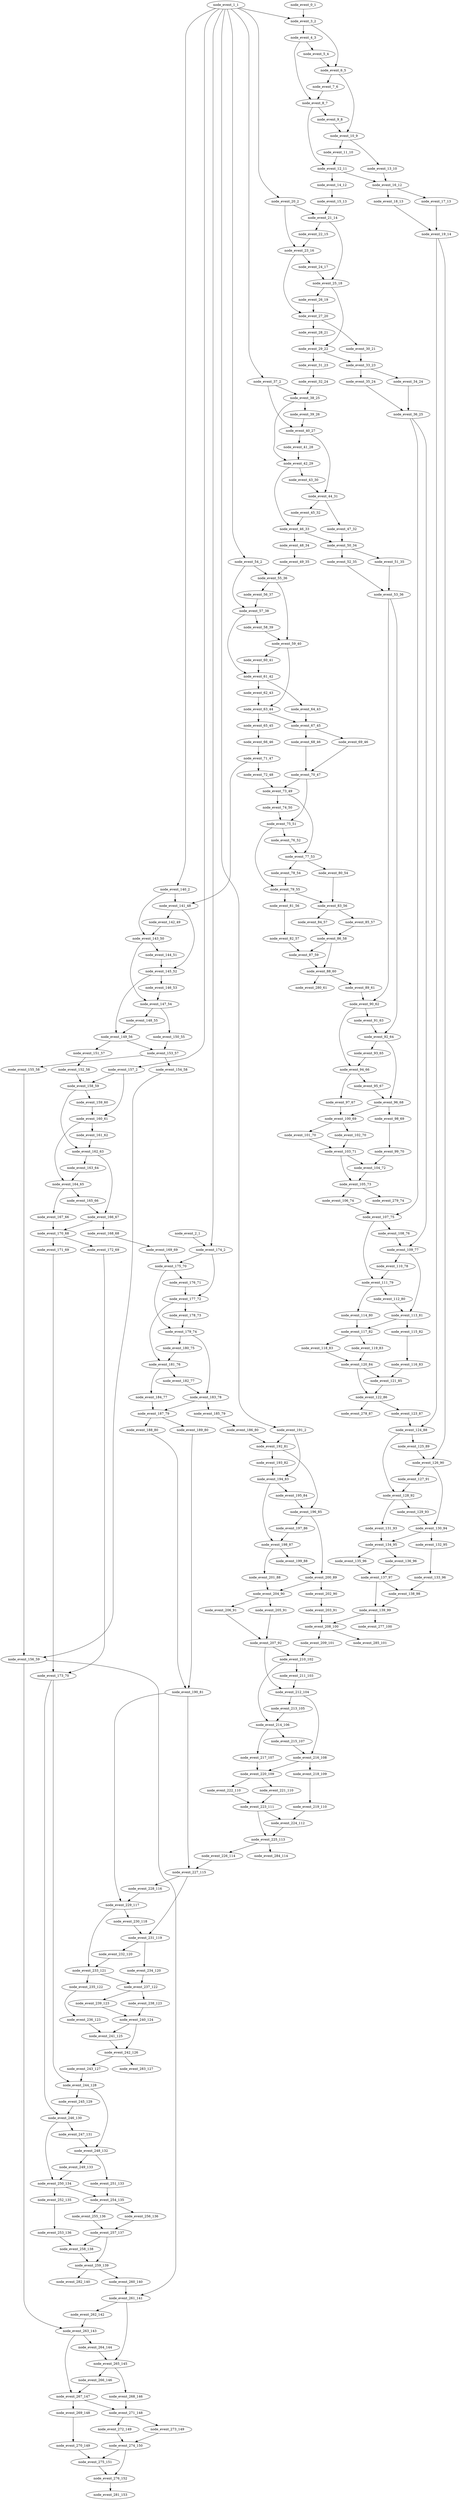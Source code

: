 digraph {
    node_event_0_1 [EventIndex="0" EventType="DotQasm.Scheduling.GateEvent" Depth="1" Dependencies="0" Latency="00:00:00.0010000" Priority="0.2420000000000002"];
    node_event_1_1 [EventIndex="1" EventType="DotQasm.Scheduling.GateEvent" Depth="1" Dependencies="0" Latency="00:00:00.0010000" Priority="0.2420000000000002"];
    node_event_2_1 [EventIndex="2" EventType="DotQasm.Scheduling.GateEvent" Depth="1" Dependencies="0" Latency="00:00:00.0010000" Priority="0.1240000000000001"];
    node_event_3_2 [EventIndex="3" EventType="DotQasm.Scheduling.ControlledGateEvent" Depth="2" Dependencies="2" Latency="00:00:00.0020000" Priority="0.2410000000000002"];
    node_event_4_3 [EventIndex="4" EventType="DotQasm.Scheduling.ControlledGateEvent" Depth="3" Dependencies="3" Latency="00:00:00.0020000" Priority="0.23900000000000018"];
    node_event_5_4 [EventIndex="5" EventType="DotQasm.Scheduling.GateEvent" Depth="4" Dependencies="4" Latency="00:00:00.0010000" Priority="0.23700000000000018"];
    node_event_6_5 [EventIndex="6" EventType="DotQasm.Scheduling.ControlledGateEvent" Depth="5" Dependencies="8" Latency="00:00:00.0020000" Priority="0.23600000000000018"];
    node_event_7_6 [EventIndex="7" EventType="DotQasm.Scheduling.GateEvent" Depth="6" Dependencies="9" Latency="00:00:00.0010000" Priority="0.23400000000000018"];
    node_event_8_7 [EventIndex="8" EventType="DotQasm.Scheduling.ControlledGateEvent" Depth="7" Dependencies="14" Latency="00:00:00.0020000" Priority="0.23300000000000018"];
    node_event_9_8 [EventIndex="9" EventType="DotQasm.Scheduling.GateEvent" Depth="8" Dependencies="15" Latency="00:00:00.0010000" Priority="0.23100000000000018"];
    node_event_10_9 [EventIndex="10" EventType="DotQasm.Scheduling.ControlledGateEvent" Depth="9" Dependencies="25" Latency="00:00:00.0020000" Priority="0.23000000000000018"];
    node_event_11_10 [EventIndex="11" EventType="DotQasm.Scheduling.GateEvent" Depth="10" Dependencies="26" Latency="00:00:00.0010000" Priority="0.22800000000000017"];
    node_event_12_11 [EventIndex="12" EventType="DotQasm.Scheduling.ControlledGateEvent" Depth="11" Dependencies="42" Latency="00:00:00.0020000" Priority="0.22700000000000017"];
    node_event_13_10 [EventIndex="13" EventType="DotQasm.Scheduling.GateEvent" Depth="10" Dependencies="26" Latency="00:00:00.0010000" Priority="0.11500000000000009"];
    node_event_14_12 [EventIndex="14" EventType="DotQasm.Scheduling.GateEvent" Depth="12" Dependencies="43" Latency="00:00:00.0010000" Priority="0.22500000000000017"];
    node_event_15_13 [EventIndex="15" EventType="DotQasm.Scheduling.GateEvent" Depth="13" Dependencies="44" Latency="00:00:00.0010000" Priority="0.22400000000000017"];
    node_event_16_12 [EventIndex="16" EventType="DotQasm.Scheduling.ControlledGateEvent" Depth="12" Dependencies="70" Latency="00:00:00.0020000" Priority="0.11400000000000009"];
    node_event_17_13 [EventIndex="17" EventType="DotQasm.Scheduling.GateEvent" Depth="13" Dependencies="71" Latency="00:00:00.0010000" Priority="0.11200000000000009"];
    node_event_18_13 [EventIndex="18" EventType="DotQasm.Scheduling.GateEvent" Depth="13" Dependencies="71" Latency="00:00:00.0010000" Priority="0.11200000000000009"];
    node_event_19_14 [EventIndex="19" EventType="DotQasm.Scheduling.ControlledGateEvent" Depth="14" Dependencies="144" Latency="00:00:00.0020000" Priority="0.11100000000000008"];
    node_event_20_2 [EventIndex="20" EventType="DotQasm.Scheduling.ControlledGateEvent" Depth="2" Dependencies="1" Latency="00:00:00.0020000" Priority="0.22500000000000017"];
    node_event_21_14 [EventIndex="21" EventType="DotQasm.Scheduling.ControlledGateEvent" Depth="14" Dependencies="47" Latency="00:00:00.0020000" Priority="0.22300000000000017"];
    node_event_22_15 [EventIndex="22" EventType="DotQasm.Scheduling.GateEvent" Depth="15" Dependencies="48" Latency="00:00:00.0010000" Priority="0.22100000000000017"];
    node_event_23_16 [EventIndex="23" EventType="DotQasm.Scheduling.ControlledGateEvent" Depth="16" Dependencies="51" Latency="00:00:00.0020000" Priority="0.22000000000000017"];
    node_event_24_17 [EventIndex="24" EventType="DotQasm.Scheduling.GateEvent" Depth="17" Dependencies="52" Latency="00:00:00.0010000" Priority="0.21800000000000017"];
    node_event_25_18 [EventIndex="25" EventType="DotQasm.Scheduling.ControlledGateEvent" Depth="18" Dependencies="101" Latency="00:00:00.0020000" Priority="0.21700000000000016"];
    node_event_26_19 [EventIndex="26" EventType="DotQasm.Scheduling.GateEvent" Depth="19" Dependencies="102" Latency="00:00:00.0010000" Priority="0.21500000000000016"];
    node_event_27_20 [EventIndex="27" EventType="DotQasm.Scheduling.ControlledGateEvent" Depth="20" Dependencies="155" Latency="00:00:00.0020000" Priority="0.21400000000000016"];
    node_event_28_21 [EventIndex="28" EventType="DotQasm.Scheduling.GateEvent" Depth="21" Dependencies="156" Latency="00:00:00.0010000" Priority="0.21200000000000016"];
    node_event_29_22 [EventIndex="29" EventType="DotQasm.Scheduling.ControlledGateEvent" Depth="22" Dependencies="259" Latency="00:00:00.0020000" Priority="0.21100000000000016"];
    node_event_30_21 [EventIndex="30" EventType="DotQasm.Scheduling.GateEvent" Depth="21" Dependencies="156" Latency="00:00:00.0010000" Priority="0.1360000000000001"];
    node_event_31_23 [EventIndex="31" EventType="DotQasm.Scheduling.GateEvent" Depth="23" Dependencies="260" Latency="00:00:00.0010000" Priority="0.20900000000000016"];
    node_event_32_24 [EventIndex="32" EventType="DotQasm.Scheduling.GateEvent" Depth="24" Dependencies="261" Latency="00:00:00.0010000" Priority="0.20800000000000016"];
    node_event_33_23 [EventIndex="33" EventType="DotQasm.Scheduling.ControlledGateEvent" Depth="23" Dependencies="417" Latency="00:00:00.0020000" Priority="0.1350000000000001"];
    node_event_34_24 [EventIndex="34" EventType="DotQasm.Scheduling.GateEvent" Depth="24" Dependencies="418" Latency="00:00:00.0010000" Priority="0.1330000000000001"];
    node_event_35_24 [EventIndex="35" EventType="DotQasm.Scheduling.GateEvent" Depth="24" Dependencies="418" Latency="00:00:00.0010000" Priority="0.1330000000000001"];
    node_event_36_25 [EventIndex="36" EventType="DotQasm.Scheduling.ControlledGateEvent" Depth="25" Dependencies="838" Latency="00:00:00.0020000" Priority="0.1320000000000001"];
    node_event_37_2 [EventIndex="37" EventType="DotQasm.Scheduling.ControlledGateEvent" Depth="2" Dependencies="1" Latency="00:00:00.0020000" Priority="0.20900000000000016"];
    node_event_38_25 [EventIndex="38" EventType="DotQasm.Scheduling.ControlledGateEvent" Depth="25" Dependencies="264" Latency="00:00:00.0020000" Priority="0.20700000000000016"];
    node_event_39_26 [EventIndex="39" EventType="DotQasm.Scheduling.GateEvent" Depth="26" Dependencies="265" Latency="00:00:00.0010000" Priority="0.20500000000000015"];
    node_event_40_27 [EventIndex="40" EventType="DotQasm.Scheduling.ControlledGateEvent" Depth="27" Dependencies="268" Latency="00:00:00.0020000" Priority="0.20400000000000015"];
    node_event_41_28 [EventIndex="41" EventType="DotQasm.Scheduling.GateEvent" Depth="28" Dependencies="269" Latency="00:00:00.0010000" Priority="0.20200000000000015"];
    node_event_42_29 [EventIndex="42" EventType="DotQasm.Scheduling.ControlledGateEvent" Depth="29" Dependencies="535" Latency="00:00:00.0020000" Priority="0.20100000000000015"];
    node_event_43_30 [EventIndex="43" EventType="DotQasm.Scheduling.GateEvent" Depth="30" Dependencies="536" Latency="00:00:00.0010000" Priority="0.19900000000000015"];
    node_event_44_31 [EventIndex="44" EventType="DotQasm.Scheduling.ControlledGateEvent" Depth="31" Dependencies="806" Latency="00:00:00.0020000" Priority="0.19800000000000015"];
    node_event_45_32 [EventIndex="45" EventType="DotQasm.Scheduling.GateEvent" Depth="32" Dependencies="807" Latency="00:00:00.0010000" Priority="0.19600000000000015"];
    node_event_46_33 [EventIndex="46" EventType="DotQasm.Scheduling.ControlledGateEvent" Depth="33" Dependencies="1344" Latency="00:00:00.0020000" Priority="0.19500000000000015"];
    node_event_47_32 [EventIndex="47" EventType="DotQasm.Scheduling.GateEvent" Depth="32" Dependencies="807" Latency="00:00:00.0010000" Priority="0.1570000000000001"];
    node_event_48_34 [EventIndex="48" EventType="DotQasm.Scheduling.GateEvent" Depth="34" Dependencies="1345" Latency="00:00:00.0010000" Priority="0.19300000000000014"];
    node_event_49_35 [EventIndex="49" EventType="DotQasm.Scheduling.GateEvent" Depth="35" Dependencies="1346" Latency="00:00:00.0010000" Priority="0.19200000000000014"];
    node_event_50_34 [EventIndex="50" EventType="DotQasm.Scheduling.ControlledGateEvent" Depth="34" Dependencies="2153" Latency="00:00:00.0020000" Priority="0.1560000000000001"];
    node_event_51_35 [EventIndex="51" EventType="DotQasm.Scheduling.GateEvent" Depth="35" Dependencies="2154" Latency="00:00:00.0010000" Priority="0.1540000000000001"];
    node_event_52_35 [EventIndex="52" EventType="DotQasm.Scheduling.GateEvent" Depth="35" Dependencies="2154" Latency="00:00:00.0010000" Priority="0.1540000000000001"];
    node_event_53_36 [EventIndex="53" EventType="DotQasm.Scheduling.ControlledGateEvent" Depth="36" Dependencies="4310" Latency="00:00:00.0020000" Priority="0.1530000000000001"];
    node_event_54_2 [EventIndex="54" EventType="DotQasm.Scheduling.ControlledGateEvent" Depth="2" Dependencies="1" Latency="00:00:00.0020000" Priority="0.19300000000000014"];
    node_event_55_36 [EventIndex="55" EventType="DotQasm.Scheduling.ControlledGateEvent" Depth="36" Dependencies="1349" Latency="00:00:00.0020000" Priority="0.19100000000000014"];
    node_event_56_37 [EventIndex="56" EventType="DotQasm.Scheduling.GateEvent" Depth="37" Dependencies="1350" Latency="00:00:00.0010000" Priority="0.18900000000000014"];
    node_event_57_38 [EventIndex="57" EventType="DotQasm.Scheduling.ControlledGateEvent" Depth="38" Dependencies="1353" Latency="00:00:00.0020000" Priority="0.18800000000000014"];
    node_event_58_39 [EventIndex="58" EventType="DotQasm.Scheduling.GateEvent" Depth="39" Dependencies="1354" Latency="00:00:00.0010000" Priority="0.18600000000000014"];
    node_event_59_40 [EventIndex="59" EventType="DotQasm.Scheduling.ControlledGateEvent" Depth="40" Dependencies="2705" Latency="00:00:00.0020000" Priority="0.18500000000000014"];
    node_event_60_41 [EventIndex="60" EventType="DotQasm.Scheduling.GateEvent" Depth="41" Dependencies="2706" Latency="00:00:00.0010000" Priority="0.18300000000000013"];
    node_event_61_42 [EventIndex="61" EventType="DotQasm.Scheduling.ControlledGateEvent" Depth="42" Dependencies="4061" Latency="00:00:00.0020000" Priority="0.18200000000000013"];
    node_event_62_43 [EventIndex="62" EventType="DotQasm.Scheduling.GateEvent" Depth="43" Dependencies="4062" Latency="00:00:00.0010000" Priority="0.18000000000000013"];
    node_event_63_44 [EventIndex="63" EventType="DotQasm.Scheduling.ControlledGateEvent" Depth="44" Dependencies="6769" Latency="00:00:00.0020000" Priority="0.17900000000000013"];
    node_event_64_43 [EventIndex="64" EventType="DotQasm.Scheduling.GateEvent" Depth="43" Dependencies="4062" Latency="00:00:00.0010000" Priority="0.17800000000000013"];
    node_event_65_45 [EventIndex="65" EventType="DotQasm.Scheduling.GateEvent" Depth="45" Dependencies="6770" Latency="00:00:00.0010000" Priority="0.17700000000000013"];
    node_event_66_46 [EventIndex="66" EventType="DotQasm.Scheduling.GateEvent" Depth="46" Dependencies="6771" Latency="00:00:00.0010000" Priority="0.17600000000000013"];
    node_event_67_45 [EventIndex="67" EventType="DotQasm.Scheduling.ControlledGateEvent" Depth="45" Dependencies="10833" Latency="00:00:00.0020000" Priority="0.17700000000000013"];
    node_event_68_46 [EventIndex="68" EventType="DotQasm.Scheduling.GateEvent" Depth="46" Dependencies="10834" Latency="00:00:00.0010000" Priority="0.17500000000000013"];
    node_event_69_46 [EventIndex="69" EventType="DotQasm.Scheduling.GateEvent" Depth="46" Dependencies="10834" Latency="00:00:00.0010000" Priority="0.17500000000000013"];
    node_event_70_47 [EventIndex="70" EventType="DotQasm.Scheduling.ControlledGateEvent" Depth="47" Dependencies="21670" Latency="00:00:00.0020000" Priority="0.17400000000000013"];
    node_event_71_47 [EventIndex="71" EventType="DotQasm.Scheduling.ControlledGateEvent" Depth="47" Dependencies="6772" Latency="00:00:00.0020000" Priority="0.17500000000000013"];
    node_event_72_48 [EventIndex="72" EventType="DotQasm.Scheduling.GateEvent" Depth="48" Dependencies="6773" Latency="00:00:00.0010000" Priority="0.17300000000000013"];
    node_event_73_49 [EventIndex="73" EventType="DotQasm.Scheduling.ControlledGateEvent" Depth="49" Dependencies="28445" Latency="00:00:00.0020000" Priority="0.17200000000000013"];
    node_event_74_50 [EventIndex="74" EventType="DotQasm.Scheduling.GateEvent" Depth="50" Dependencies="28446" Latency="00:00:00.0010000" Priority="0.17000000000000012"];
    node_event_75_51 [EventIndex="75" EventType="DotQasm.Scheduling.ControlledGateEvent" Depth="51" Dependencies="50118" Latency="00:00:00.0020000" Priority="0.16900000000000012"];
    node_event_76_52 [EventIndex="76" EventType="DotQasm.Scheduling.GateEvent" Depth="52" Dependencies="50119" Latency="00:00:00.0010000" Priority="0.16700000000000012"];
    node_event_77_53 [EventIndex="77" EventType="DotQasm.Scheduling.ControlledGateEvent" Depth="53" Dependencies="78566" Latency="00:00:00.0020000" Priority="0.16600000000000012"];
    node_event_78_54 [EventIndex="78" EventType="DotQasm.Scheduling.GateEvent" Depth="54" Dependencies="78567" Latency="00:00:00.0010000" Priority="0.16400000000000012"];
    node_event_79_55 [EventIndex="79" EventType="DotQasm.Scheduling.ControlledGateEvent" Depth="55" Dependencies="128687" Latency="00:00:00.0020000" Priority="0.16300000000000012"];
    node_event_80_54 [EventIndex="80" EventType="DotQasm.Scheduling.GateEvent" Depth="54" Dependencies="78567" Latency="00:00:00.0010000" Priority="0.16200000000000012"];
    node_event_81_56 [EventIndex="81" EventType="DotQasm.Scheduling.GateEvent" Depth="56" Dependencies="128688" Latency="00:00:00.0010000" Priority="0.1580000000000001"];
    node_event_82_57 [EventIndex="82" EventType="DotQasm.Scheduling.GateEvent" Depth="57" Dependencies="128689" Latency="00:00:00.0010000" Priority="0.1570000000000001"];
    node_event_83_56 [EventIndex="83" EventType="DotQasm.Scheduling.ControlledGateEvent" Depth="56" Dependencies="207256" Latency="00:00:00.0020000" Priority="0.16100000000000012"];
    node_event_84_57 [EventIndex="84" EventType="DotQasm.Scheduling.GateEvent" Depth="57" Dependencies="207257" Latency="00:00:00.0010000" Priority="0.1590000000000001"];
    node_event_85_57 [EventIndex="85" EventType="DotQasm.Scheduling.GateEvent" Depth="57" Dependencies="207257" Latency="00:00:00.0010000" Priority="0.1590000000000001"];
    node_event_86_58 [EventIndex="86" EventType="DotQasm.Scheduling.ControlledGateEvent" Depth="58" Dependencies="414516" Latency="00:00:00.0020000" Priority="0.1580000000000001"];
    node_event_87_59 [EventIndex="87" EventType="DotQasm.Scheduling.ControlledGateEvent" Depth="59" Dependencies="543207" Latency="00:00:00.0020000" Priority="0.1560000000000001"];
    node_event_88_60 [EventIndex="88" EventType="DotQasm.Scheduling.ControlledGateEvent" Depth="60" Dependencies="957725" Latency="00:00:00.0020000" Priority="0.1540000000000001"];
    node_event_89_61 [EventIndex="89" EventType="DotQasm.Scheduling.GateEvent" Depth="61" Dependencies="957726" Latency="00:00:00.0010000" Priority="0.1520000000000001"];
    node_event_90_62 [EventIndex="90" EventType="DotQasm.Scheduling.ControlledGateEvent" Depth="62" Dependencies="962038" Latency="00:00:00.0020000" Priority="0.1510000000000001"];
    node_event_91_63 [EventIndex="91" EventType="DotQasm.Scheduling.GateEvent" Depth="63" Dependencies="962039" Latency="00:00:00.0010000" Priority="0.1490000000000001"];
    node_event_92_64 [EventIndex="92" EventType="DotQasm.Scheduling.ControlledGateEvent" Depth="64" Dependencies="966351" Latency="00:00:00.0020000" Priority="0.1480000000000001"];
    node_event_93_65 [EventIndex="93" EventType="DotQasm.Scheduling.GateEvent" Depth="65" Dependencies="966352" Latency="00:00:00.0010000" Priority="0.1460000000000001"];
    node_event_94_66 [EventIndex="94" EventType="DotQasm.Scheduling.ControlledGateEvent" Depth="66" Dependencies="1928392" Latency="00:00:00.0020000" Priority="0.1450000000000001"];
    node_event_95_67 [EventIndex="95" EventType="DotQasm.Scheduling.GateEvent" Depth="67" Dependencies="1928393" Latency="00:00:00.0010000" Priority="0.1430000000000001"];
    node_event_96_68 [EventIndex="96" EventType="DotQasm.Scheduling.ControlledGateEvent" Depth="68" Dependencies="2894746" Latency="00:00:00.0020000" Priority="0.1420000000000001"];
    node_event_97_67 [EventIndex="97" EventType="DotQasm.Scheduling.GateEvent" Depth="67" Dependencies="1928393" Latency="00:00:00.0010000" Priority="0.1410000000000001"];
    node_event_98_69 [EventIndex="98" EventType="DotQasm.Scheduling.GateEvent" Depth="69" Dependencies="2894747" Latency="00:00:00.0010000" Priority="0.1370000000000001"];
    node_event_99_70 [EventIndex="99" EventType="DotQasm.Scheduling.GateEvent" Depth="70" Dependencies="2894748" Latency="00:00:00.0010000" Priority="0.1360000000000001"];
    node_event_100_69 [EventIndex="100" EventType="DotQasm.Scheduling.ControlledGateEvent" Depth="69" Dependencies="4823141" Latency="00:00:00.0020000" Priority="0.1400000000000001"];
    node_event_101_70 [EventIndex="101" EventType="DotQasm.Scheduling.GateEvent" Depth="70" Dependencies="4823142" Latency="00:00:00.0010000" Priority="0.1380000000000001"];
    node_event_102_70 [EventIndex="102" EventType="DotQasm.Scheduling.GateEvent" Depth="70" Dependencies="4823142" Latency="00:00:00.0010000" Priority="0.1380000000000001"];
    node_event_103_71 [EventIndex="103" EventType="DotQasm.Scheduling.ControlledGateEvent" Depth="71" Dependencies="9646286" Latency="00:00:00.0020000" Priority="0.1370000000000001"];
    node_event_104_72 [EventIndex="104" EventType="DotQasm.Scheduling.ControlledGateEvent" Depth="72" Dependencies="12541036" Latency="00:00:00.0020000" Priority="0.1350000000000001"];
    node_event_105_73 [EventIndex="105" EventType="DotQasm.Scheduling.ControlledGateEvent" Depth="73" Dependencies="22187324" Latency="00:00:00.0020000" Priority="0.1330000000000001"];
    node_event_106_74 [EventIndex="106" EventType="DotQasm.Scheduling.GateEvent" Depth="74" Dependencies="22187325" Latency="00:00:00.0010000" Priority="0.1310000000000001"];
    node_event_107_75 [EventIndex="107" EventType="DotQasm.Scheduling.ControlledGateEvent" Depth="75" Dependencies="22188165" Latency="00:00:00.0020000" Priority="0.1300000000000001"];
    node_event_108_76 [EventIndex="108" EventType="DotQasm.Scheduling.GateEvent" Depth="76" Dependencies="22188166" Latency="00:00:00.0010000" Priority="0.12800000000000009"];
    node_event_109_77 [EventIndex="109" EventType="DotQasm.Scheduling.ControlledGateEvent" Depth="77" Dependencies="22189006" Latency="00:00:00.0020000" Priority="0.12700000000000009"];
    node_event_110_78 [EventIndex="110" EventType="DotQasm.Scheduling.GateEvent" Depth="78" Dependencies="22189007" Latency="00:00:00.0010000" Priority="0.12500000000000008"];
    node_event_111_79 [EventIndex="111" EventType="DotQasm.Scheduling.ControlledGateEvent" Depth="79" Dependencies="44377174" Latency="00:00:00.0020000" Priority="0.1240000000000001"];
    node_event_112_80 [EventIndex="112" EventType="DotQasm.Scheduling.GateEvent" Depth="80" Dependencies="44377175" Latency="00:00:00.0010000" Priority="0.1220000000000001"];
    node_event_113_81 [EventIndex="113" EventType="DotQasm.Scheduling.ControlledGateEvent" Depth="81" Dependencies="66566183" Latency="00:00:00.0020000" Priority="0.1210000000000001"];
    node_event_114_80 [EventIndex="114" EventType="DotQasm.Scheduling.GateEvent" Depth="80" Dependencies="44377175" Latency="00:00:00.0010000" Priority="0.12000000000000009"];
    node_event_115_82 [EventIndex="115" EventType="DotQasm.Scheduling.GateEvent" Depth="82" Dependencies="66566184" Latency="00:00:00.0010000" Priority="0.11600000000000009"];
    node_event_116_83 [EventIndex="116" EventType="DotQasm.Scheduling.GateEvent" Depth="83" Dependencies="66566185" Latency="00:00:00.0010000" Priority="0.11500000000000009"];
    node_event_117_82 [EventIndex="117" EventType="DotQasm.Scheduling.ControlledGateEvent" Depth="82" Dependencies="110943360" Latency="00:00:00.0020000" Priority="0.11900000000000009"];
    node_event_118_83 [EventIndex="118" EventType="DotQasm.Scheduling.GateEvent" Depth="83" Dependencies="110943361" Latency="00:00:00.0010000" Priority="0.11700000000000009"];
    node_event_119_83 [EventIndex="119" EventType="DotQasm.Scheduling.GateEvent" Depth="83" Dependencies="110943361" Latency="00:00:00.0010000" Priority="0.11700000000000009"];
    node_event_120_84 [EventIndex="120" EventType="DotQasm.Scheduling.ControlledGateEvent" Depth="84" Dependencies="221886724" Latency="00:00:00.0020000" Priority="0.11600000000000009"];
    node_event_121_85 [EventIndex="121" EventType="DotQasm.Scheduling.ControlledGateEvent" Depth="85" Dependencies="288452911" Latency="00:00:00.0020000" Priority="0.11400000000000009"];
    node_event_122_86 [EventIndex="122" EventType="DotQasm.Scheduling.ControlledGateEvent" Depth="86" Dependencies="510339637" Latency="00:00:00.0020000" Priority="0.11200000000000009"];
    node_event_123_87 [EventIndex="123" EventType="DotQasm.Scheduling.GateEvent" Depth="87" Dependencies="510339638" Latency="00:00:00.0010000" Priority="0.11000000000000008"];
    node_event_124_88 [EventIndex="124" EventType="DotQasm.Scheduling.ControlledGateEvent" Depth="88" Dependencies="510339784" Latency="00:00:00.0020000" Priority="0.10900000000000008"];
    node_event_125_89 [EventIndex="125" EventType="DotQasm.Scheduling.GateEvent" Depth="89" Dependencies="510339785" Latency="00:00:00.0010000" Priority="0.10700000000000008"];
    node_event_126_90 [EventIndex="126" EventType="DotQasm.Scheduling.ControlledGateEvent" Depth="90" Dependencies="510339931" Latency="00:00:00.0020000" Priority="0.10600000000000008"];
    node_event_127_91 [EventIndex="127" EventType="DotQasm.Scheduling.GateEvent" Depth="91" Dependencies="510339932" Latency="00:00:00.0010000" Priority="0.10400000000000008"];
    node_event_128_92 [EventIndex="128" EventType="DotQasm.Scheduling.ControlledGateEvent" Depth="92" Dependencies="1020679718" Latency="00:00:00.0020000" Priority="0.10300000000000008"];
    node_event_129_93 [EventIndex="129" EventType="DotQasm.Scheduling.GateEvent" Depth="93" Dependencies="1020679719" Latency="00:00:00.0010000" Priority="0.10100000000000008"];
    node_event_130_94 [EventIndex="130" EventType="DotQasm.Scheduling.ControlledGateEvent" Depth="94" Dependencies="1531019652" Latency="00:00:00.0020000" Priority="0.10000000000000007"];
    node_event_131_93 [EventIndex="131" EventType="DotQasm.Scheduling.GateEvent" Depth="93" Dependencies="1020679719" Latency="00:00:00.0010000" Priority="0.09900000000000007"];
    node_event_132_95 [EventIndex="132" EventType="DotQasm.Scheduling.GateEvent" Depth="95" Dependencies="1531019653" Latency="00:00:00.0010000" Priority="0.09500000000000007"];
    node_event_133_96 [EventIndex="133" EventType="DotQasm.Scheduling.GateEvent" Depth="96" Dependencies="1531019654" Latency="00:00:00.0010000" Priority="0.09400000000000007"];
    node_event_134_95 [EventIndex="134" EventType="DotQasm.Scheduling.ControlledGateEvent" Depth="95" Dependencies="-1743267923" Latency="00:00:00.0020000" Priority="0.09800000000000007"];
    node_event_135_96 [EventIndex="135" EventType="DotQasm.Scheduling.GateEvent" Depth="96" Dependencies="-1743267922" Latency="00:00:00.0010000" Priority="0.09600000000000007"];
    node_event_136_96 [EventIndex="136" EventType="DotQasm.Scheduling.GateEvent" Depth="96" Dependencies="-1743267922" Latency="00:00:00.0010000" Priority="0.09600000000000007"];
    node_event_137_97 [EventIndex="137" EventType="DotQasm.Scheduling.ControlledGateEvent" Depth="97" Dependencies="808431454" Latency="00:00:00.0020000" Priority="0.09500000000000007"];
    node_event_138_98 [EventIndex="138" EventType="DotQasm.Scheduling.ControlledGateEvent" Depth="98" Dependencies="-1955516186" Latency="00:00:00.0020000" Priority="0.09300000000000007"];
    node_event_139_99 [EventIndex="139" EventType="DotQasm.Scheduling.ControlledGateEvent" Depth="99" Dependencies="-1147084730" Latency="00:00:00.0020000" Priority="0.09100000000000007"];
    node_event_140_2 [EventIndex="140" EventType="DotQasm.Scheduling.ControlledGateEvent" Depth="2" Dependencies="1" Latency="00:00:00.0020000" Priority="0.1550000000000001"];
    node_event_141_48 [EventIndex="141" EventType="DotQasm.Scheduling.ControlledGateEvent" Depth="48" Dependencies="6775" Latency="00:00:00.0020000" Priority="0.1530000000000001"];
    node_event_142_49 [EventIndex="142" EventType="DotQasm.Scheduling.GateEvent" Depth="49" Dependencies="6776" Latency="00:00:00.0010000" Priority="0.1510000000000001"];
    node_event_143_50 [EventIndex="143" EventType="DotQasm.Scheduling.ControlledGateEvent" Depth="50" Dependencies="6779" Latency="00:00:00.0020000" Priority="0.1500000000000001"];
    node_event_144_51 [EventIndex="144" EventType="DotQasm.Scheduling.GateEvent" Depth="51" Dependencies="6780" Latency="00:00:00.0010000" Priority="0.1480000000000001"];
    node_event_145_52 [EventIndex="145" EventType="DotQasm.Scheduling.ControlledGateEvent" Depth="52" Dependencies="13557" Latency="00:00:00.0020000" Priority="0.1470000000000001"];
    node_event_146_53 [EventIndex="146" EventType="DotQasm.Scheduling.GateEvent" Depth="53" Dependencies="13558" Latency="00:00:00.0010000" Priority="0.1450000000000001"];
    node_event_147_54 [EventIndex="147" EventType="DotQasm.Scheduling.ControlledGateEvent" Depth="54" Dependencies="20339" Latency="00:00:00.0020000" Priority="0.1440000000000001"];
    node_event_148_55 [EventIndex="148" EventType="DotQasm.Scheduling.GateEvent" Depth="55" Dependencies="20340" Latency="00:00:00.0010000" Priority="0.1420000000000001"];
    node_event_149_56 [EventIndex="149" EventType="DotQasm.Scheduling.ControlledGateEvent" Depth="56" Dependencies="33899" Latency="00:00:00.0020000" Priority="0.1410000000000001"];
    node_event_150_55 [EventIndex="150" EventType="DotQasm.Scheduling.GateEvent" Depth="55" Dependencies="20340" Latency="00:00:00.0010000" Priority="0.029000000000000012"];
    node_event_151_57 [EventIndex="151" EventType="DotQasm.Scheduling.GateEvent" Depth="57" Dependencies="33900" Latency="00:00:00.0010000" Priority="0.1390000000000001"];
    node_event_152_58 [EventIndex="152" EventType="DotQasm.Scheduling.GateEvent" Depth="58" Dependencies="33901" Latency="00:00:00.0010000" Priority="0.1380000000000001"];
    node_event_153_57 [EventIndex="153" EventType="DotQasm.Scheduling.ControlledGateEvent" Depth="57" Dependencies="54241" Latency="00:00:00.0020000" Priority="0.02800000000000001"];
    node_event_154_58 [EventIndex="154" EventType="DotQasm.Scheduling.GateEvent" Depth="58" Dependencies="54242" Latency="00:00:00.0010000" Priority="0.02600000000000001"];
    node_event_155_58 [EventIndex="155" EventType="DotQasm.Scheduling.GateEvent" Depth="58" Dependencies="54242" Latency="00:00:00.0010000" Priority="0.02600000000000001"];
    node_event_156_59 [EventIndex="156" EventType="DotQasm.Scheduling.ControlledGateEvent" Depth="59" Dependencies="108486" Latency="00:00:00.0020000" Priority="0.02500000000000001"];
    node_event_157_2 [EventIndex="157" EventType="DotQasm.Scheduling.ControlledGateEvent" Depth="2" Dependencies="1" Latency="00:00:00.0020000" Priority="0.1390000000000001"];
    node_event_158_59 [EventIndex="158" EventType="DotQasm.Scheduling.ControlledGateEvent" Depth="59" Dependencies="33904" Latency="00:00:00.0020000" Priority="0.1370000000000001"];
    node_event_159_60 [EventIndex="159" EventType="DotQasm.Scheduling.GateEvent" Depth="60" Dependencies="33905" Latency="00:00:00.0010000" Priority="0.1350000000000001"];
    node_event_160_61 [EventIndex="160" EventType="DotQasm.Scheduling.ControlledGateEvent" Depth="61" Dependencies="33908" Latency="00:00:00.0020000" Priority="0.1340000000000001"];
    node_event_161_62 [EventIndex="161" EventType="DotQasm.Scheduling.GateEvent" Depth="62" Dependencies="33909" Latency="00:00:00.0010000" Priority="0.1320000000000001"];
    node_event_162_63 [EventIndex="162" EventType="DotQasm.Scheduling.ControlledGateEvent" Depth="63" Dependencies="67815" Latency="00:00:00.0020000" Priority="0.1310000000000001"];
    node_event_163_64 [EventIndex="163" EventType="DotQasm.Scheduling.GateEvent" Depth="64" Dependencies="67816" Latency="00:00:00.0010000" Priority="0.1290000000000001"];
    node_event_164_65 [EventIndex="164" EventType="DotQasm.Scheduling.ControlledGateEvent" Depth="65" Dependencies="101726" Latency="00:00:00.0020000" Priority="0.12800000000000009"];
    node_event_165_66 [EventIndex="165" EventType="DotQasm.Scheduling.GateEvent" Depth="66" Dependencies="101727" Latency="00:00:00.0010000" Priority="0.12600000000000008"];
    node_event_166_67 [EventIndex="166" EventType="DotQasm.Scheduling.ControlledGateEvent" Depth="67" Dependencies="169544" Latency="00:00:00.0020000" Priority="0.12500000000000008"];
    node_event_167_66 [EventIndex="167" EventType="DotQasm.Scheduling.GateEvent" Depth="66" Dependencies="101727" Latency="00:00:00.0010000" Priority="0.05000000000000003"];
    node_event_168_68 [EventIndex="168" EventType="DotQasm.Scheduling.GateEvent" Depth="68" Dependencies="169545" Latency="00:00:00.0010000" Priority="0.1230000000000001"];
    node_event_169_69 [EventIndex="169" EventType="DotQasm.Scheduling.GateEvent" Depth="69" Dependencies="169546" Latency="00:00:00.0010000" Priority="0.1220000000000001"];
    node_event_170_68 [EventIndex="170" EventType="DotQasm.Scheduling.ControlledGateEvent" Depth="68" Dependencies="271273" Latency="00:00:00.0020000" Priority="0.04900000000000003"];
    node_event_171_69 [EventIndex="171" EventType="DotQasm.Scheduling.GateEvent" Depth="69" Dependencies="271274" Latency="00:00:00.0010000" Priority="0.04700000000000003"];
    node_event_172_69 [EventIndex="172" EventType="DotQasm.Scheduling.GateEvent" Depth="69" Dependencies="271274" Latency="00:00:00.0010000" Priority="0.04700000000000003"];
    node_event_173_70 [EventIndex="173" EventType="DotQasm.Scheduling.ControlledGateEvent" Depth="70" Dependencies="542550" Latency="00:00:00.0020000" Priority="0.04600000000000003"];
    node_event_174_2 [EventIndex="174" EventType="DotQasm.Scheduling.ControlledGateEvent" Depth="2" Dependencies="2" Latency="00:00:00.0020000" Priority="0.1230000000000001"];
    node_event_175_70 [EventIndex="175" EventType="DotQasm.Scheduling.ControlledGateEvent" Depth="70" Dependencies="169550" Latency="00:00:00.0020000" Priority="0.1210000000000001"];
    node_event_176_71 [EventIndex="176" EventType="DotQasm.Scheduling.GateEvent" Depth="71" Dependencies="169551" Latency="00:00:00.0010000" Priority="0.11900000000000009"];
    node_event_177_72 [EventIndex="177" EventType="DotQasm.Scheduling.ControlledGateEvent" Depth="72" Dependencies="169555" Latency="00:00:00.0020000" Priority="0.11800000000000009"];
    node_event_178_73 [EventIndex="178" EventType="DotQasm.Scheduling.GateEvent" Depth="73" Dependencies="169556" Latency="00:00:00.0010000" Priority="0.11600000000000009"];
    node_event_179_74 [EventIndex="179" EventType="DotQasm.Scheduling.ControlledGateEvent" Depth="74" Dependencies="339108" Latency="00:00:00.0020000" Priority="0.11500000000000009"];
    node_event_180_75 [EventIndex="180" EventType="DotQasm.Scheduling.GateEvent" Depth="75" Dependencies="339109" Latency="00:00:00.0010000" Priority="0.11300000000000009"];
    node_event_181_76 [EventIndex="181" EventType="DotQasm.Scheduling.ControlledGateEvent" Depth="76" Dependencies="508666" Latency="00:00:00.0020000" Priority="0.11200000000000009"];
    node_event_182_77 [EventIndex="182" EventType="DotQasm.Scheduling.GateEvent" Depth="77" Dependencies="508667" Latency="00:00:00.0010000" Priority="0.11000000000000008"];
    node_event_183_78 [EventIndex="183" EventType="DotQasm.Scheduling.ControlledGateEvent" Depth="78" Dependencies="847777" Latency="00:00:00.0020000" Priority="0.10900000000000008"];
    node_event_184_77 [EventIndex="184" EventType="DotQasm.Scheduling.GateEvent" Depth="77" Dependencies="508667" Latency="00:00:00.0010000" Priority="0.07100000000000005"];
    node_event_185_79 [EventIndex="185" EventType="DotQasm.Scheduling.GateEvent" Depth="79" Dependencies="847778" Latency="00:00:00.0010000" Priority="0.10700000000000008"];
    node_event_186_80 [EventIndex="186" EventType="DotQasm.Scheduling.GateEvent" Depth="80" Dependencies="847779" Latency="00:00:00.0010000" Priority="0.10600000000000008"];
    node_event_187_79 [EventIndex="187" EventType="DotQasm.Scheduling.ControlledGateEvent" Depth="79" Dependencies="1356446" Latency="00:00:00.0020000" Priority="0.07000000000000005"];
    node_event_188_80 [EventIndex="188" EventType="DotQasm.Scheduling.GateEvent" Depth="80" Dependencies="1356447" Latency="00:00:00.0010000" Priority="0.06800000000000005"];
    node_event_189_80 [EventIndex="189" EventType="DotQasm.Scheduling.GateEvent" Depth="80" Dependencies="1356447" Latency="00:00:00.0010000" Priority="0.06800000000000005"];
    node_event_190_81 [EventIndex="190" EventType="DotQasm.Scheduling.ControlledGateEvent" Depth="81" Dependencies="2712896" Latency="00:00:00.0020000" Priority="0.06700000000000005"];
    node_event_191_2 [EventIndex="191" EventType="DotQasm.Scheduling.ControlledGateEvent" Depth="2" Dependencies="1" Latency="00:00:00.0020000" Priority="0.10700000000000008"];
    node_event_192_81 [EventIndex="192" EventType="DotQasm.Scheduling.ControlledGateEvent" Depth="81" Dependencies="847782" Latency="00:00:00.0020000" Priority="0.10500000000000008"];
    node_event_193_82 [EventIndex="193" EventType="DotQasm.Scheduling.GateEvent" Depth="82" Dependencies="847783" Latency="00:00:00.0010000" Priority="0.10300000000000008"];
    node_event_194_83 [EventIndex="194" EventType="DotQasm.Scheduling.ControlledGateEvent" Depth="83" Dependencies="847786" Latency="00:00:00.0020000" Priority="0.10200000000000008"];
    node_event_195_84 [EventIndex="195" EventType="DotQasm.Scheduling.GateEvent" Depth="84" Dependencies="847787" Latency="00:00:00.0010000" Priority="0.10000000000000007"];
    node_event_196_85 [EventIndex="196" EventType="DotQasm.Scheduling.ControlledGateEvent" Depth="85" Dependencies="1695571" Latency="00:00:00.0020000" Priority="0.09900000000000007"];
    node_event_197_86 [EventIndex="197" EventType="DotQasm.Scheduling.GateEvent" Depth="86" Dependencies="1695572" Latency="00:00:00.0010000" Priority="0.09700000000000007"];
    node_event_198_87 [EventIndex="198" EventType="DotQasm.Scheduling.ControlledGateEvent" Depth="87" Dependencies="2543360" Latency="00:00:00.0020000" Priority="0.09600000000000007"];
    node_event_199_88 [EventIndex="199" EventType="DotQasm.Scheduling.GateEvent" Depth="88" Dependencies="2543361" Latency="00:00:00.0010000" Priority="0.09400000000000007"];
    node_event_200_89 [EventIndex="200" EventType="DotQasm.Scheduling.ControlledGateEvent" Depth="89" Dependencies="4238934" Latency="00:00:00.0020000" Priority="0.09300000000000007"];
    node_event_201_88 [EventIndex="201" EventType="DotQasm.Scheduling.GateEvent" Depth="88" Dependencies="2543361" Latency="00:00:00.0010000" Priority="0.09200000000000007"];
    node_event_202_90 [EventIndex="202" EventType="DotQasm.Scheduling.GateEvent" Depth="90" Dependencies="4238935" Latency="00:00:00.0010000" Priority="0.09100000000000007"];
    node_event_203_91 [EventIndex="203" EventType="DotQasm.Scheduling.GateEvent" Depth="91" Dependencies="4238936" Latency="00:00:00.0010000" Priority="0.09000000000000007"];
    node_event_204_90 [EventIndex="204" EventType="DotQasm.Scheduling.ControlledGateEvent" Depth="90" Dependencies="6782297" Latency="00:00:00.0020000" Priority="0.09100000000000007"];
    node_event_205_91 [EventIndex="205" EventType="DotQasm.Scheduling.GateEvent" Depth="91" Dependencies="6782298" Latency="00:00:00.0010000" Priority="0.08900000000000007"];
    node_event_206_91 [EventIndex="206" EventType="DotQasm.Scheduling.GateEvent" Depth="91" Dependencies="6782298" Latency="00:00:00.0010000" Priority="0.08900000000000007"];
    node_event_207_92 [EventIndex="207" EventType="DotQasm.Scheduling.ControlledGateEvent" Depth="92" Dependencies="13564598" Latency="00:00:00.0020000" Priority="0.08800000000000006"];
    node_event_208_100 [EventIndex="208" EventType="DotQasm.Scheduling.ControlledGateEvent" Depth="100" Dependencies="-1142845792" Latency="00:00:00.0020000" Priority="0.08900000000000007"];
    node_event_209_101 [EventIndex="209" EventType="DotQasm.Scheduling.GateEvent" Depth="101" Dependencies="-1142845791" Latency="00:00:00.0010000" Priority="0.08700000000000006"];
    node_event_210_102 [EventIndex="210" EventType="DotQasm.Scheduling.ControlledGateEvent" Depth="102" Dependencies="-1129281191" Latency="00:00:00.0020000" Priority="0.08600000000000006"];
    node_event_211_103 [EventIndex="211" EventType="DotQasm.Scheduling.GateEvent" Depth="103" Dependencies="-1129281190" Latency="00:00:00.0010000" Priority="0.08400000000000006"];
    node_event_212_104 [EventIndex="212" EventType="DotQasm.Scheduling.ControlledGateEvent" Depth="104" Dependencies="-1115716590" Latency="00:00:00.0020000" Priority="0.08300000000000006"];
    node_event_213_105 [EventIndex="213" EventType="DotQasm.Scheduling.GateEvent" Depth="105" Dependencies="-1115716589" Latency="00:00:00.0010000" Priority="0.08100000000000006"];
    node_event_214_106 [EventIndex="214" EventType="DotQasm.Scheduling.ControlledGateEvent" Depth="106" Dependencies="2049969518" Latency="00:00:00.0020000" Priority="0.08000000000000006"];
    node_event_215_107 [EventIndex="215" EventType="DotQasm.Scheduling.GateEvent" Depth="107" Dependencies="2049969519" Latency="00:00:00.0010000" Priority="0.07800000000000006"];
    node_event_216_108 [EventIndex="216" EventType="DotQasm.Scheduling.ControlledGateEvent" Depth="108" Dependencies="934252931" Latency="00:00:00.0020000" Priority="0.07700000000000005"];
    node_event_217_107 [EventIndex="217" EventType="DotQasm.Scheduling.GateEvent" Depth="107" Dependencies="2049969519" Latency="00:00:00.0010000" Priority="0.07600000000000005"];
    node_event_218_109 [EventIndex="218" EventType="DotQasm.Scheduling.GateEvent" Depth="109" Dependencies="934252932" Latency="00:00:00.0010000" Priority="0.07200000000000005"];
    node_event_219_110 [EventIndex="219" EventType="DotQasm.Scheduling.GateEvent" Depth="110" Dependencies="934252933" Latency="00:00:00.0010000" Priority="0.07100000000000005"];
    node_event_220_109 [EventIndex="220" EventType="DotQasm.Scheduling.ControlledGateEvent" Depth="109" Dependencies="-1310744844" Latency="00:00:00.0020000" Priority="0.07500000000000005"];
    node_event_221_110 [EventIndex="221" EventType="DotQasm.Scheduling.GateEvent" Depth="110" Dependencies="-1310744843" Latency="00:00:00.0010000" Priority="0.07300000000000005"];
    node_event_222_110 [EventIndex="222" EventType="DotQasm.Scheduling.GateEvent" Depth="110" Dependencies="-1310744843" Latency="00:00:00.0010000" Priority="0.07300000000000005"];
    node_event_223_111 [EventIndex="223" EventType="DotQasm.Scheduling.ControlledGateEvent" Depth="111" Dependencies="1673477612" Latency="00:00:00.0020000" Priority="0.07200000000000005"];
    node_event_224_112 [EventIndex="224" EventType="DotQasm.Scheduling.ControlledGateEvent" Depth="112" Dependencies="-1687236749" Latency="00:00:00.0020000" Priority="0.07000000000000005"];
    node_event_225_113 [EventIndex="225" EventType="DotQasm.Scheduling.ControlledGateEvent" Depth="113" Dependencies="-13759135" Latency="00:00:00.0020000" Priority="0.06800000000000005"];
    node_event_226_114 [EventIndex="226" EventType="DotQasm.Scheduling.GateEvent" Depth="114" Dependencies="-13759134" Latency="00:00:00.0010000" Priority="0.06600000000000004"];
    node_event_227_115 [EventIndex="227" EventType="DotQasm.Scheduling.ControlledGateEvent" Depth="115" Dependencies="-11046236" Latency="00:00:00.0020000" Priority="0.06500000000000004"];
    node_event_228_116 [EventIndex="228" EventType="DotQasm.Scheduling.GateEvent" Depth="116" Dependencies="-11046235" Latency="00:00:00.0010000" Priority="0.06300000000000004"];
    node_event_229_117 [EventIndex="229" EventType="DotQasm.Scheduling.ControlledGateEvent" Depth="117" Dependencies="-8333337" Latency="00:00:00.0020000" Priority="0.06200000000000004"];
    node_event_230_118 [EventIndex="230" EventType="DotQasm.Scheduling.GateEvent" Depth="118" Dependencies="-8333336" Latency="00:00:00.0010000" Priority="0.06000000000000004"];
    node_event_231_119 [EventIndex="231" EventType="DotQasm.Scheduling.ControlledGateEvent" Depth="119" Dependencies="-19379570" Latency="00:00:00.0020000" Priority="0.05900000000000004"];
    node_event_232_120 [EventIndex="232" EventType="DotQasm.Scheduling.GateEvent" Depth="120" Dependencies="-19379569" Latency="00:00:00.0010000" Priority="0.05700000000000004"];
    node_event_233_121 [EventIndex="233" EventType="DotQasm.Scheduling.ControlledGateEvent" Depth="121" Dependencies="-27712904" Latency="00:00:00.0020000" Priority="0.056000000000000036"];
    node_event_234_120 [EventIndex="234" EventType="DotQasm.Scheduling.GateEvent" Depth="120" Dependencies="-19379569" Latency="00:00:00.0010000" Priority="0.055000000000000035"];
    node_event_235_122 [EventIndex="235" EventType="DotQasm.Scheduling.GateEvent" Depth="122" Dependencies="-27712903" Latency="00:00:00.0010000" Priority="0.05100000000000003"];
    node_event_236_123 [EventIndex="236" EventType="DotQasm.Scheduling.GateEvent" Depth="123" Dependencies="-27712902" Latency="00:00:00.0010000" Priority="0.05000000000000003"];
    node_event_237_122 [EventIndex="237" EventType="DotQasm.Scheduling.ControlledGateEvent" Depth="122" Dependencies="-47092471" Latency="00:00:00.0020000" Priority="0.054000000000000034"];
    node_event_238_123 [EventIndex="238" EventType="DotQasm.Scheduling.GateEvent" Depth="123" Dependencies="-47092470" Latency="00:00:00.0010000" Priority="0.05200000000000003"];
    node_event_239_123 [EventIndex="239" EventType="DotQasm.Scheduling.GateEvent" Depth="123" Dependencies="-47092470" Latency="00:00:00.0010000" Priority="0.05200000000000003"];
    node_event_240_124 [EventIndex="240" EventType="DotQasm.Scheduling.ControlledGateEvent" Depth="124" Dependencies="-94184938" Latency="00:00:00.0020000" Priority="0.05100000000000003"];
    node_event_241_125 [EventIndex="241" EventType="DotQasm.Scheduling.ControlledGateEvent" Depth="125" Dependencies="-121897838" Latency="00:00:00.0020000" Priority="0.04900000000000003"];
    node_event_242_126 [EventIndex="242" EventType="DotQasm.Scheduling.ControlledGateEvent" Depth="126" Dependencies="-216082774" Latency="00:00:00.0020000" Priority="0.04700000000000003"];
    node_event_243_127 [EventIndex="243" EventType="DotQasm.Scheduling.GateEvent" Depth="127" Dependencies="-216082773" Latency="00:00:00.0010000" Priority="0.045000000000000026"];
    node_event_244_128 [EventIndex="244" EventType="DotQasm.Scheduling.ControlledGateEvent" Depth="128" Dependencies="-215540221" Latency="00:00:00.0020000" Priority="0.044000000000000025"];
    node_event_245_129 [EventIndex="245" EventType="DotQasm.Scheduling.GateEvent" Depth="129" Dependencies="-215540220" Latency="00:00:00.0010000" Priority="0.04200000000000002"];
    node_event_246_130 [EventIndex="246" EventType="DotQasm.Scheduling.ControlledGateEvent" Depth="130" Dependencies="-214997668" Latency="00:00:00.0020000" Priority="0.04100000000000002"];
    node_event_247_131 [EventIndex="247" EventType="DotQasm.Scheduling.GateEvent" Depth="131" Dependencies="-214997667" Latency="00:00:00.0010000" Priority="0.03900000000000002"];
    node_event_248_132 [EventIndex="248" EventType="DotQasm.Scheduling.ControlledGateEvent" Depth="132" Dependencies="-430537886" Latency="00:00:00.0020000" Priority="0.03800000000000002"];
    node_event_249_133 [EventIndex="249" EventType="DotQasm.Scheduling.GateEvent" Depth="133" Dependencies="-430537885" Latency="00:00:00.0010000" Priority="0.03600000000000002"];
    node_event_250_134 [EventIndex="250" EventType="DotQasm.Scheduling.ControlledGateEvent" Depth="134" Dependencies="-645535551" Latency="00:00:00.0020000" Priority="0.03500000000000002"];
    node_event_251_133 [EventIndex="251" EventType="DotQasm.Scheduling.GateEvent" Depth="133" Dependencies="-430537885" Latency="00:00:00.0010000" Priority="0.034000000000000016"];
    node_event_252_135 [EventIndex="252" EventType="DotQasm.Scheduling.GateEvent" Depth="135" Dependencies="-645535550" Latency="00:00:00.0010000" Priority="0.030000000000000013"];
    node_event_253_136 [EventIndex="253" EventType="DotQasm.Scheduling.GateEvent" Depth="136" Dependencies="-645535549" Latency="00:00:00.0010000" Priority="0.029000000000000012"];
    node_event_254_135 [EventIndex="254" EventType="DotQasm.Scheduling.ControlledGateEvent" Depth="135" Dependencies="-1076073434" Latency="00:00:00.0020000" Priority="0.033000000000000015"];
    node_event_255_136 [EventIndex="255" EventType="DotQasm.Scheduling.GateEvent" Depth="136" Dependencies="-1076073433" Latency="00:00:00.0010000" Priority="0.031000000000000014"];
    node_event_256_136 [EventIndex="256" EventType="DotQasm.Scheduling.GateEvent" Depth="136" Dependencies="-1076073433" Latency="00:00:00.0010000" Priority="0.031000000000000014"];
    node_event_257_137 [EventIndex="257" EventType="DotQasm.Scheduling.ControlledGateEvent" Depth="137" Dependencies="2142820432" Latency="00:00:00.0020000" Priority="0.030000000000000013"];
    node_event_258_138 [EventIndex="258" EventType="DotQasm.Scheduling.ControlledGateEvent" Depth="138" Dependencies="1497284885" Latency="00:00:00.0020000" Priority="0.02800000000000001"];
    node_event_259_139 [EventIndex="259" EventType="DotQasm.Scheduling.ControlledGateEvent" Depth="139" Dependencies="-654861977" Latency="00:00:00.0020000" Priority="0.02600000000000001"];
    node_event_260_140 [EventIndex="260" EventType="DotQasm.Scheduling.GateEvent" Depth="140" Dependencies="-654861976" Latency="00:00:00.0010000" Priority="0.024000000000000007"];
    node_event_261_141 [EventIndex="261" EventType="DotQasm.Scheduling.ControlledGateEvent" Depth="141" Dependencies="-654753488" Latency="00:00:00.0020000" Priority="0.023000000000000007"];
    node_event_262_142 [EventIndex="262" EventType="DotQasm.Scheduling.GateEvent" Depth="142" Dependencies="-654753487" Latency="00:00:00.0010000" Priority="0.021000000000000005"];
    node_event_263_143 [EventIndex="263" EventType="DotQasm.Scheduling.ControlledGateEvent" Depth="143" Dependencies="-654644999" Latency="00:00:00.0020000" Priority="0.020000000000000004"];
    node_event_264_144 [EventIndex="264" EventType="DotQasm.Scheduling.GateEvent" Depth="144" Dependencies="-654644998" Latency="00:00:00.0010000" Priority="0.018000000000000002"];
    node_event_265_145 [EventIndex="265" EventType="DotQasm.Scheduling.ControlledGateEvent" Depth="145" Dependencies="-1309398484" Latency="00:00:00.0020000" Priority="0.017"];
    node_event_266_146 [EventIndex="266" EventType="DotQasm.Scheduling.GateEvent" Depth="146" Dependencies="-1309398483" Latency="00:00:00.0010000" Priority="0.015000000000000003"];
    node_event_267_147 [EventIndex="267" EventType="DotQasm.Scheduling.ControlledGateEvent" Depth="147" Dependencies="-1964043480" Latency="00:00:00.0020000" Priority="0.014000000000000002"];
    node_event_268_146 [EventIndex="268" EventType="DotQasm.Scheduling.GateEvent" Depth="146" Dependencies="-1309398483" Latency="00:00:00.0010000" Priority="0.013000000000000001"];
    node_event_269_148 [EventIndex="269" EventType="DotQasm.Scheduling.GateEvent" Depth="148" Dependencies="-1964043479" Latency="00:00:00.0010000" Priority="0.009000000000000001"];
    node_event_270_149 [EventIndex="270" EventType="DotQasm.Scheduling.GateEvent" Depth="149" Dependencies="-1964043478" Latency="00:00:00.0010000" Priority="0.008"];
    node_event_271_148 [EventIndex="271" EventType="DotQasm.Scheduling.ControlledGateEvent" Depth="148" Dependencies="1021525335" Latency="00:00:00.0020000" Priority="0.012000000000000002"];
    node_event_272_149 [EventIndex="272" EventType="DotQasm.Scheduling.GateEvent" Depth="149" Dependencies="1021525336" Latency="00:00:00.0010000" Priority="0.010000000000000002"];
    node_event_273_149 [EventIndex="273" EventType="DotQasm.Scheduling.GateEvent" Depth="149" Dependencies="1021525336" Latency="00:00:00.0010000" Priority="0.010000000000000002"];
    node_event_274_150 [EventIndex="274" EventType="DotQasm.Scheduling.ControlledGateEvent" Depth="150" Dependencies="2043050674" Latency="00:00:00.0020000" Priority="0.009000000000000001"];
    node_event_275_151 [EventIndex="275" EventType="DotQasm.Scheduling.ControlledGateEvent" Depth="151" Dependencies="79007198" Latency="00:00:00.0020000" Priority="0.007"];
    node_event_276_152 [EventIndex="276" EventType="DotQasm.Scheduling.ControlledGateEvent" Depth="152" Dependencies="2122057874" Latency="00:00:00.0020000" Priority="0.005"];
    node_event_277_100 [EventIndex="277" EventType="DotQasm.Scheduling.MeasurementEvent" Depth="100" Dependencies="-1147084729" Latency="00:00:00.0030000" Priority="0.003"];
    node_event_278_87 [EventIndex="278" EventType="DotQasm.Scheduling.MeasurementEvent" Depth="87" Dependencies="510339638" Latency="00:00:00.0030000" Priority="0.003"];
    node_event_279_74 [EventIndex="279" EventType="DotQasm.Scheduling.MeasurementEvent" Depth="74" Dependencies="22187325" Latency="00:00:00.0030000" Priority="0.003"];
    node_event_280_61 [EventIndex="280" EventType="DotQasm.Scheduling.MeasurementEvent" Depth="61" Dependencies="957726" Latency="00:00:00.0030000" Priority="0.003"];
    node_event_281_153 [EventIndex="281" EventType="DotQasm.Scheduling.MeasurementEvent" Depth="153" Dependencies="2122057875" Latency="00:00:00.0030000" Priority="0.003"];
    node_event_282_140 [EventIndex="282" EventType="DotQasm.Scheduling.MeasurementEvent" Depth="140" Dependencies="-654861976" Latency="00:00:00.0030000" Priority="0.003"];
    node_event_283_127 [EventIndex="283" EventType="DotQasm.Scheduling.MeasurementEvent" Depth="127" Dependencies="-216082773" Latency="00:00:00.0030000" Priority="0.003"];
    node_event_284_114 [EventIndex="284" EventType="DotQasm.Scheduling.MeasurementEvent" Depth="114" Dependencies="-13759134" Latency="00:00:00.0030000" Priority="0.003"];
    node_event_285_101 [EventIndex="285" EventType="DotQasm.Scheduling.MeasurementEvent" Depth="101" Dependencies="-1142845791" Latency="00:00:00.0030000" Priority="0.003"];
    node_event_0_1 -> node_event_3_2;
    node_event_1_1 -> node_event_3_2;
    node_event_1_1 -> node_event_20_2;
    node_event_1_1 -> node_event_37_2;
    node_event_1_1 -> node_event_54_2;
    node_event_1_1 -> node_event_140_2;
    node_event_1_1 -> node_event_157_2;
    node_event_1_1 -> node_event_174_2;
    node_event_1_1 -> node_event_191_2;
    node_event_2_1 -> node_event_174_2;
    node_event_3_2 -> node_event_4_3;
    node_event_3_2 -> node_event_6_5;
    node_event_4_3 -> node_event_5_4;
    node_event_4_3 -> node_event_8_7;
    node_event_5_4 -> node_event_6_5;
    node_event_6_5 -> node_event_7_6;
    node_event_6_5 -> node_event_10_9;
    node_event_7_6 -> node_event_8_7;
    node_event_8_7 -> node_event_9_8;
    node_event_8_7 -> node_event_12_11;
    node_event_9_8 -> node_event_10_9;
    node_event_10_9 -> node_event_11_10;
    node_event_10_9 -> node_event_13_10;
    node_event_11_10 -> node_event_12_11;
    node_event_12_11 -> node_event_14_12;
    node_event_12_11 -> node_event_16_12;
    node_event_13_10 -> node_event_16_12;
    node_event_14_12 -> node_event_15_13;
    node_event_15_13 -> node_event_21_14;
    node_event_16_12 -> node_event_17_13;
    node_event_16_12 -> node_event_18_13;
    node_event_17_13 -> node_event_19_14;
    node_event_18_13 -> node_event_19_14;
    node_event_19_14 -> node_event_124_88;
    node_event_19_14 -> node_event_126_90;
    node_event_20_2 -> node_event_21_14;
    node_event_20_2 -> node_event_23_16;
    node_event_21_14 -> node_event_22_15;
    node_event_21_14 -> node_event_25_18;
    node_event_22_15 -> node_event_23_16;
    node_event_23_16 -> node_event_24_17;
    node_event_23_16 -> node_event_27_20;
    node_event_24_17 -> node_event_25_18;
    node_event_25_18 -> node_event_26_19;
    node_event_25_18 -> node_event_29_22;
    node_event_26_19 -> node_event_27_20;
    node_event_27_20 -> node_event_28_21;
    node_event_27_20 -> node_event_30_21;
    node_event_28_21 -> node_event_29_22;
    node_event_29_22 -> node_event_31_23;
    node_event_29_22 -> node_event_33_23;
    node_event_30_21 -> node_event_33_23;
    node_event_31_23 -> node_event_32_24;
    node_event_32_24 -> node_event_38_25;
    node_event_33_23 -> node_event_34_24;
    node_event_33_23 -> node_event_35_24;
    node_event_34_24 -> node_event_36_25;
    node_event_35_24 -> node_event_36_25;
    node_event_36_25 -> node_event_107_75;
    node_event_36_25 -> node_event_109_77;
    node_event_37_2 -> node_event_38_25;
    node_event_37_2 -> node_event_40_27;
    node_event_38_25 -> node_event_39_26;
    node_event_38_25 -> node_event_42_29;
    node_event_39_26 -> node_event_40_27;
    node_event_40_27 -> node_event_41_28;
    node_event_40_27 -> node_event_44_31;
    node_event_41_28 -> node_event_42_29;
    node_event_42_29 -> node_event_43_30;
    node_event_42_29 -> node_event_46_33;
    node_event_43_30 -> node_event_44_31;
    node_event_44_31 -> node_event_45_32;
    node_event_44_31 -> node_event_47_32;
    node_event_45_32 -> node_event_46_33;
    node_event_46_33 -> node_event_48_34;
    node_event_46_33 -> node_event_50_34;
    node_event_47_32 -> node_event_50_34;
    node_event_48_34 -> node_event_49_35;
    node_event_49_35 -> node_event_55_36;
    node_event_50_34 -> node_event_51_35;
    node_event_50_34 -> node_event_52_35;
    node_event_51_35 -> node_event_53_36;
    node_event_52_35 -> node_event_53_36;
    node_event_53_36 -> node_event_90_62;
    node_event_53_36 -> node_event_92_64;
    node_event_54_2 -> node_event_55_36;
    node_event_54_2 -> node_event_57_38;
    node_event_55_36 -> node_event_56_37;
    node_event_55_36 -> node_event_59_40;
    node_event_56_37 -> node_event_57_38;
    node_event_57_38 -> node_event_58_39;
    node_event_57_38 -> node_event_61_42;
    node_event_58_39 -> node_event_59_40;
    node_event_59_40 -> node_event_60_41;
    node_event_59_40 -> node_event_63_44;
    node_event_60_41 -> node_event_61_42;
    node_event_61_42 -> node_event_62_43;
    node_event_61_42 -> node_event_64_43;
    node_event_62_43 -> node_event_63_44;
    node_event_63_44 -> node_event_65_45;
    node_event_63_44 -> node_event_67_45;
    node_event_64_43 -> node_event_67_45;
    node_event_65_45 -> node_event_66_46;
    node_event_66_46 -> node_event_71_47;
    node_event_67_45 -> node_event_68_46;
    node_event_67_45 -> node_event_69_46;
    node_event_68_46 -> node_event_70_47;
    node_event_69_46 -> node_event_70_47;
    node_event_70_47 -> node_event_73_49;
    node_event_70_47 -> node_event_75_51;
    node_event_71_47 -> node_event_72_48;
    node_event_71_47 -> node_event_141_48;
    node_event_72_48 -> node_event_73_49;
    node_event_73_49 -> node_event_74_50;
    node_event_73_49 -> node_event_77_53;
    node_event_74_50 -> node_event_75_51;
    node_event_75_51 -> node_event_76_52;
    node_event_75_51 -> node_event_79_55;
    node_event_76_52 -> node_event_77_53;
    node_event_77_53 -> node_event_78_54;
    node_event_77_53 -> node_event_80_54;
    node_event_78_54 -> node_event_79_55;
    node_event_79_55 -> node_event_81_56;
    node_event_79_55 -> node_event_83_56;
    node_event_80_54 -> node_event_83_56;
    node_event_81_56 -> node_event_82_57;
    node_event_82_57 -> node_event_87_59;
    node_event_83_56 -> node_event_84_57;
    node_event_83_56 -> node_event_85_57;
    node_event_84_57 -> node_event_86_58;
    node_event_85_57 -> node_event_86_58;
    node_event_86_58 -> node_event_87_59;
    node_event_86_58 -> node_event_88_60;
    node_event_87_59 -> node_event_88_60;
    node_event_88_60 -> node_event_89_61;
    node_event_88_60 -> node_event_280_61;
    node_event_89_61 -> node_event_90_62;
    node_event_90_62 -> node_event_91_63;
    node_event_90_62 -> node_event_94_66;
    node_event_91_63 -> node_event_92_64;
    node_event_92_64 -> node_event_93_65;
    node_event_92_64 -> node_event_96_68;
    node_event_93_65 -> node_event_94_66;
    node_event_94_66 -> node_event_95_67;
    node_event_94_66 -> node_event_97_67;
    node_event_95_67 -> node_event_96_68;
    node_event_96_68 -> node_event_98_69;
    node_event_96_68 -> node_event_100_69;
    node_event_97_67 -> node_event_100_69;
    node_event_98_69 -> node_event_99_70;
    node_event_99_70 -> node_event_104_72;
    node_event_100_69 -> node_event_101_70;
    node_event_100_69 -> node_event_102_70;
    node_event_101_70 -> node_event_103_71;
    node_event_102_70 -> node_event_103_71;
    node_event_103_71 -> node_event_104_72;
    node_event_103_71 -> node_event_105_73;
    node_event_104_72 -> node_event_105_73;
    node_event_105_73 -> node_event_106_74;
    node_event_105_73 -> node_event_279_74;
    node_event_106_74 -> node_event_107_75;
    node_event_107_75 -> node_event_108_76;
    node_event_107_75 -> node_event_111_79;
    node_event_108_76 -> node_event_109_77;
    node_event_109_77 -> node_event_110_78;
    node_event_109_77 -> node_event_113_81;
    node_event_110_78 -> node_event_111_79;
    node_event_111_79 -> node_event_112_80;
    node_event_111_79 -> node_event_114_80;
    node_event_112_80 -> node_event_113_81;
    node_event_113_81 -> node_event_115_82;
    node_event_113_81 -> node_event_117_82;
    node_event_114_80 -> node_event_117_82;
    node_event_115_82 -> node_event_116_83;
    node_event_116_83 -> node_event_121_85;
    node_event_117_82 -> node_event_118_83;
    node_event_117_82 -> node_event_119_83;
    node_event_118_83 -> node_event_120_84;
    node_event_119_83 -> node_event_120_84;
    node_event_120_84 -> node_event_121_85;
    node_event_120_84 -> node_event_122_86;
    node_event_121_85 -> node_event_122_86;
    node_event_122_86 -> node_event_123_87;
    node_event_122_86 -> node_event_278_87;
    node_event_123_87 -> node_event_124_88;
    node_event_124_88 -> node_event_125_89;
    node_event_124_88 -> node_event_128_92;
    node_event_125_89 -> node_event_126_90;
    node_event_126_90 -> node_event_127_91;
    node_event_126_90 -> node_event_130_94;
    node_event_127_91 -> node_event_128_92;
    node_event_128_92 -> node_event_129_93;
    node_event_128_92 -> node_event_131_93;
    node_event_129_93 -> node_event_130_94;
    node_event_130_94 -> node_event_132_95;
    node_event_130_94 -> node_event_134_95;
    node_event_131_93 -> node_event_134_95;
    node_event_132_95 -> node_event_133_96;
    node_event_133_96 -> node_event_138_98;
    node_event_134_95 -> node_event_135_96;
    node_event_134_95 -> node_event_136_96;
    node_event_135_96 -> node_event_137_97;
    node_event_136_96 -> node_event_137_97;
    node_event_137_97 -> node_event_138_98;
    node_event_137_97 -> node_event_139_99;
    node_event_138_98 -> node_event_139_99;
    node_event_139_99 -> node_event_208_100;
    node_event_139_99 -> node_event_277_100;
    node_event_140_2 -> node_event_141_48;
    node_event_140_2 -> node_event_143_50;
    node_event_141_48 -> node_event_142_49;
    node_event_141_48 -> node_event_145_52;
    node_event_142_49 -> node_event_143_50;
    node_event_143_50 -> node_event_144_51;
    node_event_143_50 -> node_event_147_54;
    node_event_144_51 -> node_event_145_52;
    node_event_145_52 -> node_event_146_53;
    node_event_145_52 -> node_event_149_56;
    node_event_146_53 -> node_event_147_54;
    node_event_147_54 -> node_event_148_55;
    node_event_147_54 -> node_event_150_55;
    node_event_148_55 -> node_event_149_56;
    node_event_149_56 -> node_event_151_57;
    node_event_149_56 -> node_event_153_57;
    node_event_150_55 -> node_event_153_57;
    node_event_151_57 -> node_event_152_58;
    node_event_152_58 -> node_event_158_59;
    node_event_153_57 -> node_event_154_58;
    node_event_153_57 -> node_event_155_58;
    node_event_154_58 -> node_event_156_59;
    node_event_155_58 -> node_event_156_59;
    node_event_156_59 -> node_event_261_141;
    node_event_156_59 -> node_event_263_143;
    node_event_157_2 -> node_event_158_59;
    node_event_157_2 -> node_event_160_61;
    node_event_158_59 -> node_event_159_60;
    node_event_158_59 -> node_event_162_63;
    node_event_159_60 -> node_event_160_61;
    node_event_160_61 -> node_event_161_62;
    node_event_160_61 -> node_event_164_65;
    node_event_161_62 -> node_event_162_63;
    node_event_162_63 -> node_event_163_64;
    node_event_162_63 -> node_event_166_67;
    node_event_163_64 -> node_event_164_65;
    node_event_164_65 -> node_event_165_66;
    node_event_164_65 -> node_event_167_66;
    node_event_165_66 -> node_event_166_67;
    node_event_166_67 -> node_event_168_68;
    node_event_166_67 -> node_event_170_68;
    node_event_167_66 -> node_event_170_68;
    node_event_168_68 -> node_event_169_69;
    node_event_169_69 -> node_event_175_70;
    node_event_170_68 -> node_event_171_69;
    node_event_170_68 -> node_event_172_69;
    node_event_171_69 -> node_event_173_70;
    node_event_172_69 -> node_event_173_70;
    node_event_173_70 -> node_event_244_128;
    node_event_173_70 -> node_event_246_130;
    node_event_174_2 -> node_event_175_70;
    node_event_174_2 -> node_event_177_72;
    node_event_175_70 -> node_event_176_71;
    node_event_175_70 -> node_event_179_74;
    node_event_176_71 -> node_event_177_72;
    node_event_177_72 -> node_event_178_73;
    node_event_177_72 -> node_event_181_76;
    node_event_178_73 -> node_event_179_74;
    node_event_179_74 -> node_event_180_75;
    node_event_179_74 -> node_event_183_78;
    node_event_180_75 -> node_event_181_76;
    node_event_181_76 -> node_event_182_77;
    node_event_181_76 -> node_event_184_77;
    node_event_182_77 -> node_event_183_78;
    node_event_183_78 -> node_event_185_79;
    node_event_183_78 -> node_event_187_79;
    node_event_184_77 -> node_event_187_79;
    node_event_185_79 -> node_event_186_80;
    node_event_186_80 -> node_event_192_81;
    node_event_187_79 -> node_event_188_80;
    node_event_187_79 -> node_event_189_80;
    node_event_188_80 -> node_event_190_81;
    node_event_189_80 -> node_event_190_81;
    node_event_190_81 -> node_event_227_115;
    node_event_190_81 -> node_event_229_117;
    node_event_191_2 -> node_event_192_81;
    node_event_191_2 -> node_event_194_83;
    node_event_192_81 -> node_event_193_82;
    node_event_192_81 -> node_event_196_85;
    node_event_193_82 -> node_event_194_83;
    node_event_194_83 -> node_event_195_84;
    node_event_194_83 -> node_event_198_87;
    node_event_195_84 -> node_event_196_85;
    node_event_196_85 -> node_event_197_86;
    node_event_196_85 -> node_event_200_89;
    node_event_197_86 -> node_event_198_87;
    node_event_198_87 -> node_event_199_88;
    node_event_198_87 -> node_event_201_88;
    node_event_199_88 -> node_event_200_89;
    node_event_200_89 -> node_event_202_90;
    node_event_200_89 -> node_event_204_90;
    node_event_201_88 -> node_event_204_90;
    node_event_202_90 -> node_event_203_91;
    node_event_203_91 -> node_event_208_100;
    node_event_204_90 -> node_event_205_91;
    node_event_204_90 -> node_event_206_91;
    node_event_205_91 -> node_event_207_92;
    node_event_206_91 -> node_event_207_92;
    node_event_207_92 -> node_event_210_102;
    node_event_207_92 -> node_event_212_104;
    node_event_208_100 -> node_event_209_101;
    node_event_208_100 -> node_event_285_101;
    node_event_209_101 -> node_event_210_102;
    node_event_210_102 -> node_event_211_103;
    node_event_210_102 -> node_event_214_106;
    node_event_211_103 -> node_event_212_104;
    node_event_212_104 -> node_event_213_105;
    node_event_212_104 -> node_event_216_108;
    node_event_213_105 -> node_event_214_106;
    node_event_214_106 -> node_event_215_107;
    node_event_214_106 -> node_event_217_107;
    node_event_215_107 -> node_event_216_108;
    node_event_216_108 -> node_event_218_109;
    node_event_216_108 -> node_event_220_109;
    node_event_217_107 -> node_event_220_109;
    node_event_218_109 -> node_event_219_110;
    node_event_219_110 -> node_event_224_112;
    node_event_220_109 -> node_event_221_110;
    node_event_220_109 -> node_event_222_110;
    node_event_221_110 -> node_event_223_111;
    node_event_222_110 -> node_event_223_111;
    node_event_223_111 -> node_event_224_112;
    node_event_223_111 -> node_event_225_113;
    node_event_224_112 -> node_event_225_113;
    node_event_225_113 -> node_event_226_114;
    node_event_225_113 -> node_event_284_114;
    node_event_226_114 -> node_event_227_115;
    node_event_227_115 -> node_event_228_116;
    node_event_227_115 -> node_event_231_119;
    node_event_228_116 -> node_event_229_117;
    node_event_229_117 -> node_event_230_118;
    node_event_229_117 -> node_event_233_121;
    node_event_230_118 -> node_event_231_119;
    node_event_231_119 -> node_event_232_120;
    node_event_231_119 -> node_event_234_120;
    node_event_232_120 -> node_event_233_121;
    node_event_233_121 -> node_event_235_122;
    node_event_233_121 -> node_event_237_122;
    node_event_234_120 -> node_event_237_122;
    node_event_235_122 -> node_event_236_123;
    node_event_236_123 -> node_event_241_125;
    node_event_237_122 -> node_event_238_123;
    node_event_237_122 -> node_event_239_123;
    node_event_238_123 -> node_event_240_124;
    node_event_239_123 -> node_event_240_124;
    node_event_240_124 -> node_event_241_125;
    node_event_240_124 -> node_event_242_126;
    node_event_241_125 -> node_event_242_126;
    node_event_242_126 -> node_event_243_127;
    node_event_242_126 -> node_event_283_127;
    node_event_243_127 -> node_event_244_128;
    node_event_244_128 -> node_event_245_129;
    node_event_244_128 -> node_event_248_132;
    node_event_245_129 -> node_event_246_130;
    node_event_246_130 -> node_event_247_131;
    node_event_246_130 -> node_event_250_134;
    node_event_247_131 -> node_event_248_132;
    node_event_248_132 -> node_event_249_133;
    node_event_248_132 -> node_event_251_133;
    node_event_249_133 -> node_event_250_134;
    node_event_250_134 -> node_event_252_135;
    node_event_250_134 -> node_event_254_135;
    node_event_251_133 -> node_event_254_135;
    node_event_252_135 -> node_event_253_136;
    node_event_253_136 -> node_event_258_138;
    node_event_254_135 -> node_event_255_136;
    node_event_254_135 -> node_event_256_136;
    node_event_255_136 -> node_event_257_137;
    node_event_256_136 -> node_event_257_137;
    node_event_257_137 -> node_event_258_138;
    node_event_257_137 -> node_event_259_139;
    node_event_258_138 -> node_event_259_139;
    node_event_259_139 -> node_event_260_140;
    node_event_259_139 -> node_event_282_140;
    node_event_260_140 -> node_event_261_141;
    node_event_261_141 -> node_event_262_142;
    node_event_261_141 -> node_event_265_145;
    node_event_262_142 -> node_event_263_143;
    node_event_263_143 -> node_event_264_144;
    node_event_263_143 -> node_event_267_147;
    node_event_264_144 -> node_event_265_145;
    node_event_265_145 -> node_event_266_146;
    node_event_265_145 -> node_event_268_146;
    node_event_266_146 -> node_event_267_147;
    node_event_267_147 -> node_event_269_148;
    node_event_267_147 -> node_event_271_148;
    node_event_268_146 -> node_event_271_148;
    node_event_269_148 -> node_event_270_149;
    node_event_270_149 -> node_event_275_151;
    node_event_271_148 -> node_event_272_149;
    node_event_271_148 -> node_event_273_149;
    node_event_272_149 -> node_event_274_150;
    node_event_273_149 -> node_event_274_150;
    node_event_274_150 -> node_event_275_151;
    node_event_274_150 -> node_event_276_152;
    node_event_275_151 -> node_event_276_152;
    node_event_276_152 -> node_event_281_153;
}
